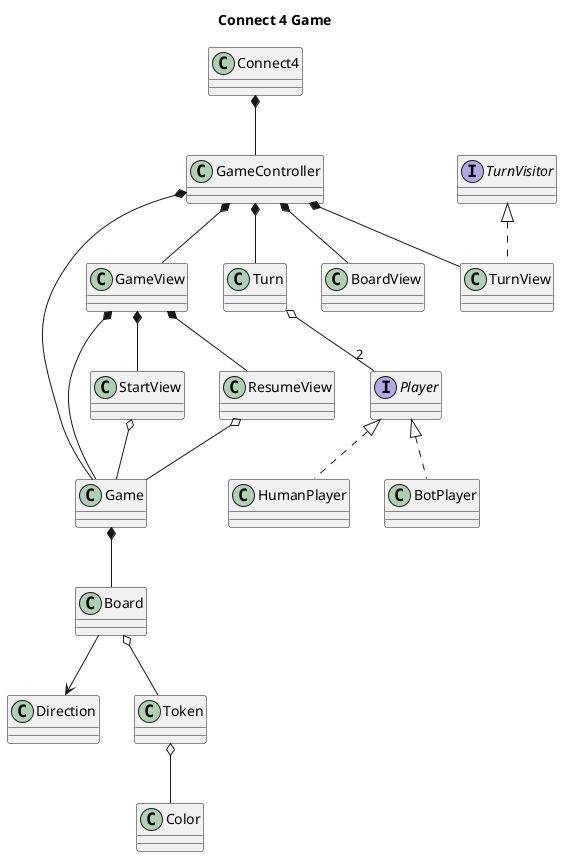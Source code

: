 @startuml Connect4game

skinparam classAttributeIconSize 0
title Connect 4 Game
class Connect4
class GameController
class Game
class Turn
class GameView
class StartView
class ResumeView
class BoardView
class TurnView implements TurnVisitor
class HumanPlayer implements Player
class BotPlayer implements Player
class Board
class Direction
class Token
class Color
interface Player
interface TurnVisitor

Turn o-- "2" Player

Connect4 *-- GameController
GameController *-- Game
GameController *-- Turn
GameController *-- GameView
GameController *-- TurnView
GameController *-- BoardView
GameView *-- Game
GameView *-- StartView
GameView *-- ResumeView
Game *-- Board
StartView o-- Game
ResumeView o-- Game
Token o-- Color
Board o-- Token
Board --> Direction

@enduml